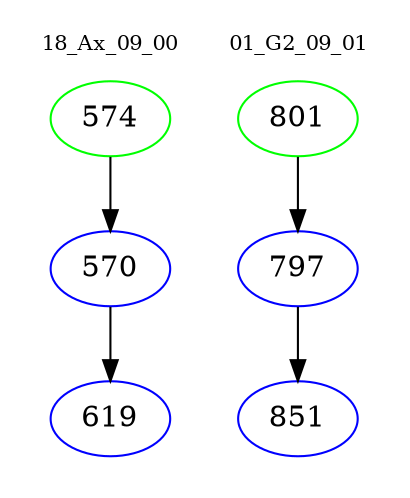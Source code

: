 digraph{
subgraph cluster_0 {
color = white
label = "18_Ax_09_00";
fontsize=10;
T0_574 [label="574", color="green"]
T0_574 -> T0_570 [color="black"]
T0_570 [label="570", color="blue"]
T0_570 -> T0_619 [color="black"]
T0_619 [label="619", color="blue"]
}
subgraph cluster_1 {
color = white
label = "01_G2_09_01";
fontsize=10;
T1_801 [label="801", color="green"]
T1_801 -> T1_797 [color="black"]
T1_797 [label="797", color="blue"]
T1_797 -> T1_851 [color="black"]
T1_851 [label="851", color="blue"]
}
}
